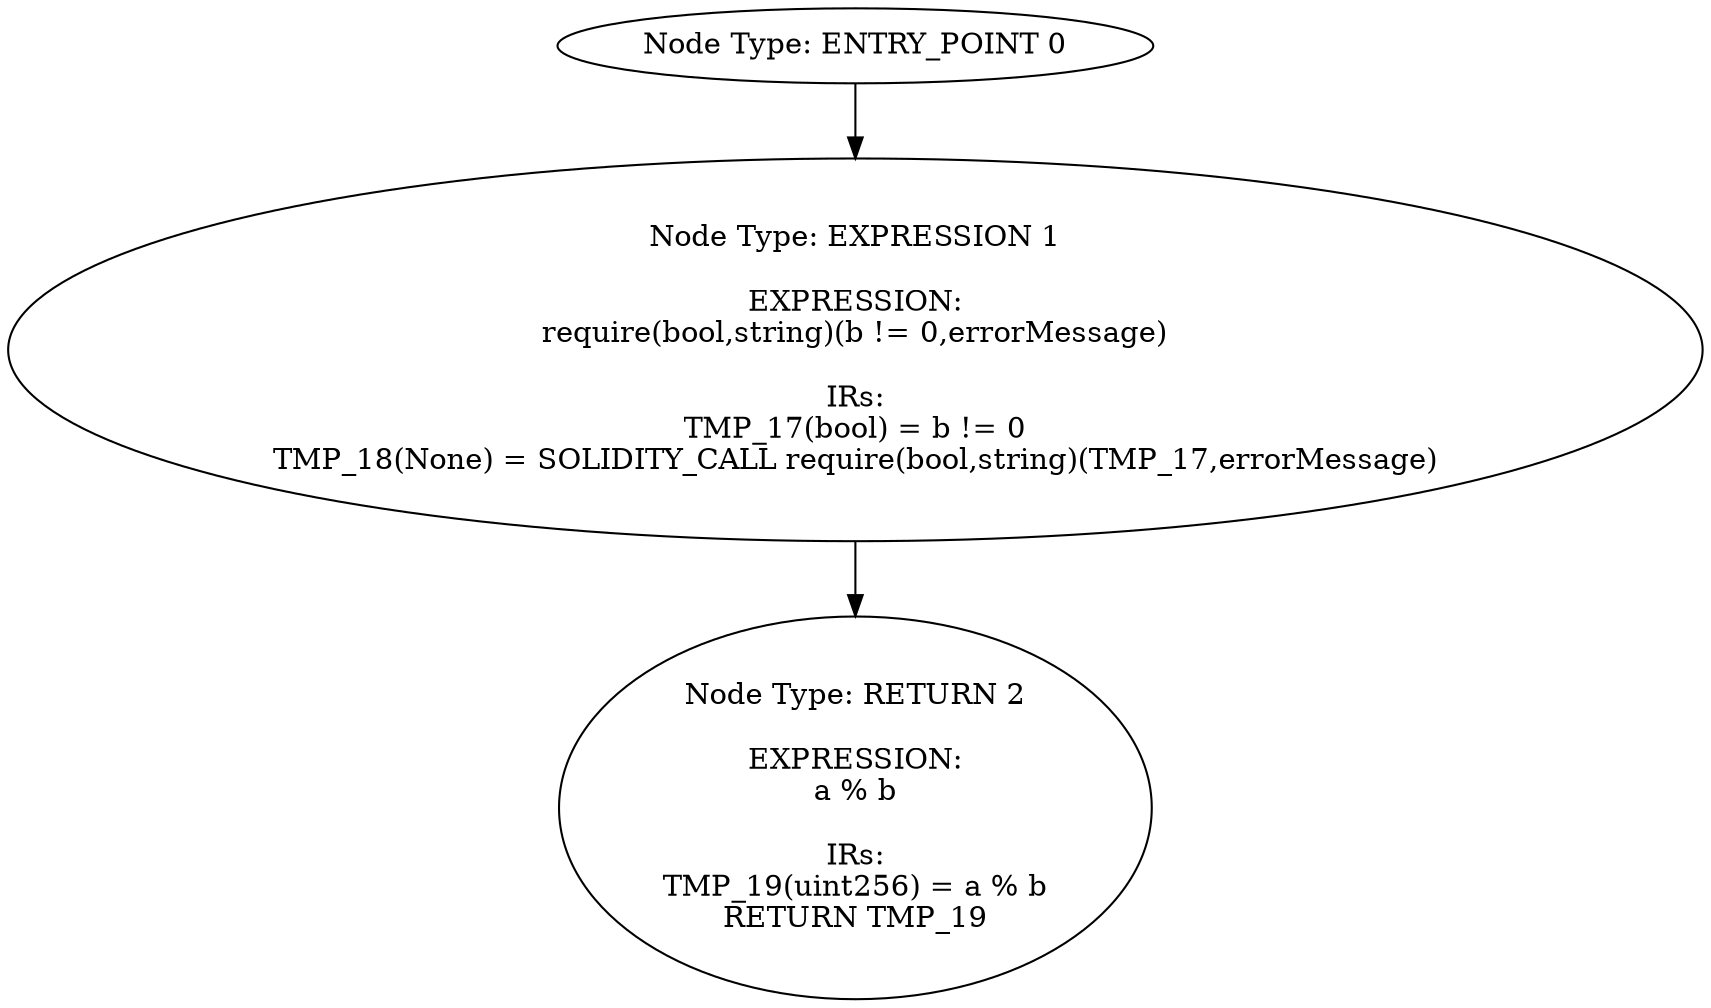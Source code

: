 digraph{
0[label="Node Type: ENTRY_POINT 0
"];
0->1;
1[label="Node Type: EXPRESSION 1

EXPRESSION:
require(bool,string)(b != 0,errorMessage)

IRs:
TMP_17(bool) = b != 0
TMP_18(None) = SOLIDITY_CALL require(bool,string)(TMP_17,errorMessage)"];
1->2;
2[label="Node Type: RETURN 2

EXPRESSION:
a % b

IRs:
TMP_19(uint256) = a % b
RETURN TMP_19"];
}
